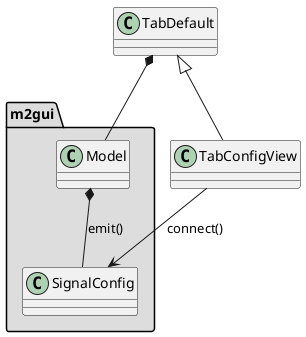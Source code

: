 @startuml
package "m2gui" #DDDDDD {
  Model *-- SignalConfig : emit()
}

TabDefault *-- Model
TabDefault <|-- TabConfigView

TabConfigView --> SignalConfig : connect()
@enduml
